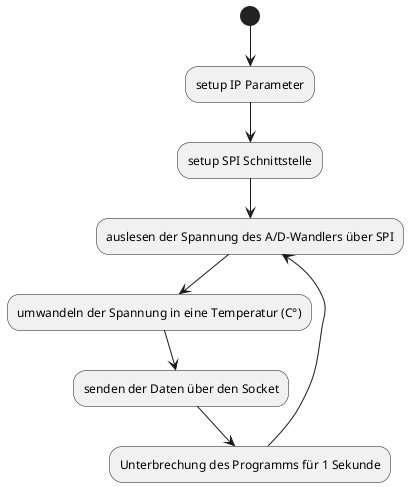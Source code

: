 @startuml

(*)-->setup IP Parameter
--> setup SPI Schnittstelle
--> auslesen der Spannung des A/D-Wandlers über SPI
--> umwandeln der Spannung in eine Temperatur (C°)
--> senden der Daten über den Socket
--> Unterbrechung des Programms für 1 Sekunde
--> auslesen der Spannung des A/D-Wandlers über SPI

@enduml